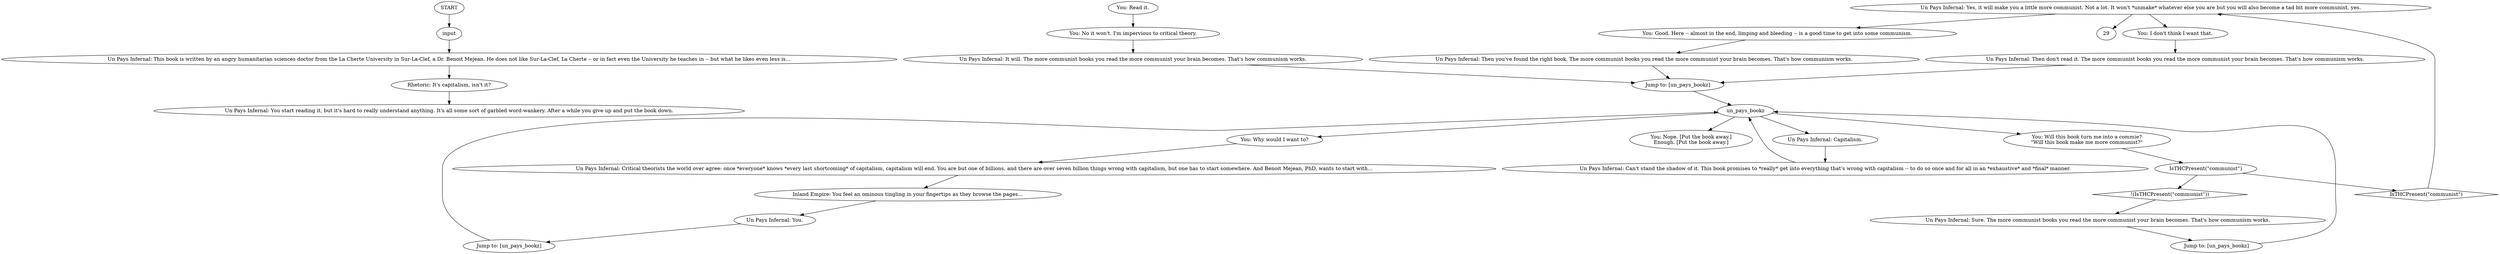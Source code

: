 # INVENTORY / PAYS INFERNAL
# you can read the book (MAYBE)
# ==================================================
digraph G {
	  0 [label="START"];
	  1 [label="input"];
	  2 [label="Un Pays Infernal: Yes, it will make you a little more communist. Not a lot. It won't *unmake* whatever else you are but you will also become a tad bit more communist, yes."];
	  3 [label="You: Why would I want to?"];
	  4 [label="Rhetoric: It's capitalism, isn't it?"];
	  5 [label="Jump to: [un_pays_bookz]"];
	  6 [label="Jump to: [un_pays_bookz]"];
	  7 [label="un_pays_bookz"];
	  8 [label="Un Pays Infernal: This book is written by an angry humanitarian sciences doctor from the La Cherte University in Sur-La-Clef, a Dr. Benoit Mejean. He does not like Sur-La-Clef, La Cherte -- or in fact even the University he teaches in -- but what he likes even less is..."];
	  9 [label="Un Pays Infernal: You."];
	  10 [label="Inland Empire: You feel an ominous tingling in your fingertips as they browse the pages..."];
	  11 [label="You: Good. Here -- almost in the end, limping and bleeding -- is a good time to get into some communism."];
	  12 [label="IsTHCPresent(\"communist\")"];
	  13 [label="IsTHCPresent(\"communist\")", shape=diamond];
	  14 [label="!(IsTHCPresent(\"communist\"))", shape=diamond];
	  15 [label="Un Pays Infernal: Critical theorists the world over agree: once *everyone* knows *every last shortcoming* of capitalism, capitalism will end. You are but one of billions, and there are over seven billion things wrong with capitalism, but one has to start somewhere. And Benoit Mejean, PhD, wants to start with..."];
	  16 [label="You: Will this book turn me into a commie?\n\"Will this book make me more communist?\""];
	  17 [label="Un Pays Infernal: Can't stand the shadow of it. This book promises to *really* get into everything that's wrong with capitalism -- to do so once and for all in an *exhaustive* and *final* manner."];
	  18 [label="Un Pays Infernal: It will. The more communist books you read the more communist your brain becomes. That's how communism works."];
	  19 [label="Un Pays Infernal: Sure. The more communist books you read the more communist your brain becomes. That's how communism works."];
	  20 [label="Un Pays Infernal: Then don't read it. The more communist books you read the more communist your brain becomes. That's how communism works."];
	  21 [label="Un Pays Infernal: Then you've found the right book. The more communist books you read the more communist your brain becomes. That's how communism works."];
	  22 [label="You: Nope. [Put the book away.]\nEnough. [Put the book away.]"];
	  23 [label="Jump to: [un_pays_bookz]"];
	  24 [label="You: Read it."];
	  25 [label="Un Pays Infernal: Capitalism."];
	  26 [label="Un Pays Infernal: You start reading it, but it's hard to really understand anything. It's all some sort of garbled word-wankery. After a while you give up and put the book down."];
	  27 [label="You: No it won't. I'm impervious to critical theory."];
	  28 [label="You: I don't think I want that."];
	  0 -> 1
	  1 -> 8
	  2 -> 11
	  2 -> 28
	  2 -> 29
	  3 -> 15
	  4 -> 26
	  5 -> 7
	  6 -> 7
	  7 -> 16
	  7 -> 25
	  7 -> 3
	  7 -> 22
	  8 -> 4
	  9 -> 6
	  10 -> 9
	  11 -> 21
	  12 -> 13
	  12 -> 14
	  13 -> 2
	  14 -> 19
	  15 -> 10
	  16 -> 12
	  17 -> 7
	  18 -> 5
	  19 -> 23
	  20 -> 5
	  21 -> 5
	  23 -> 7
	  24 -> 27
	  25 -> 17
	  27 -> 18
	  28 -> 20
}

